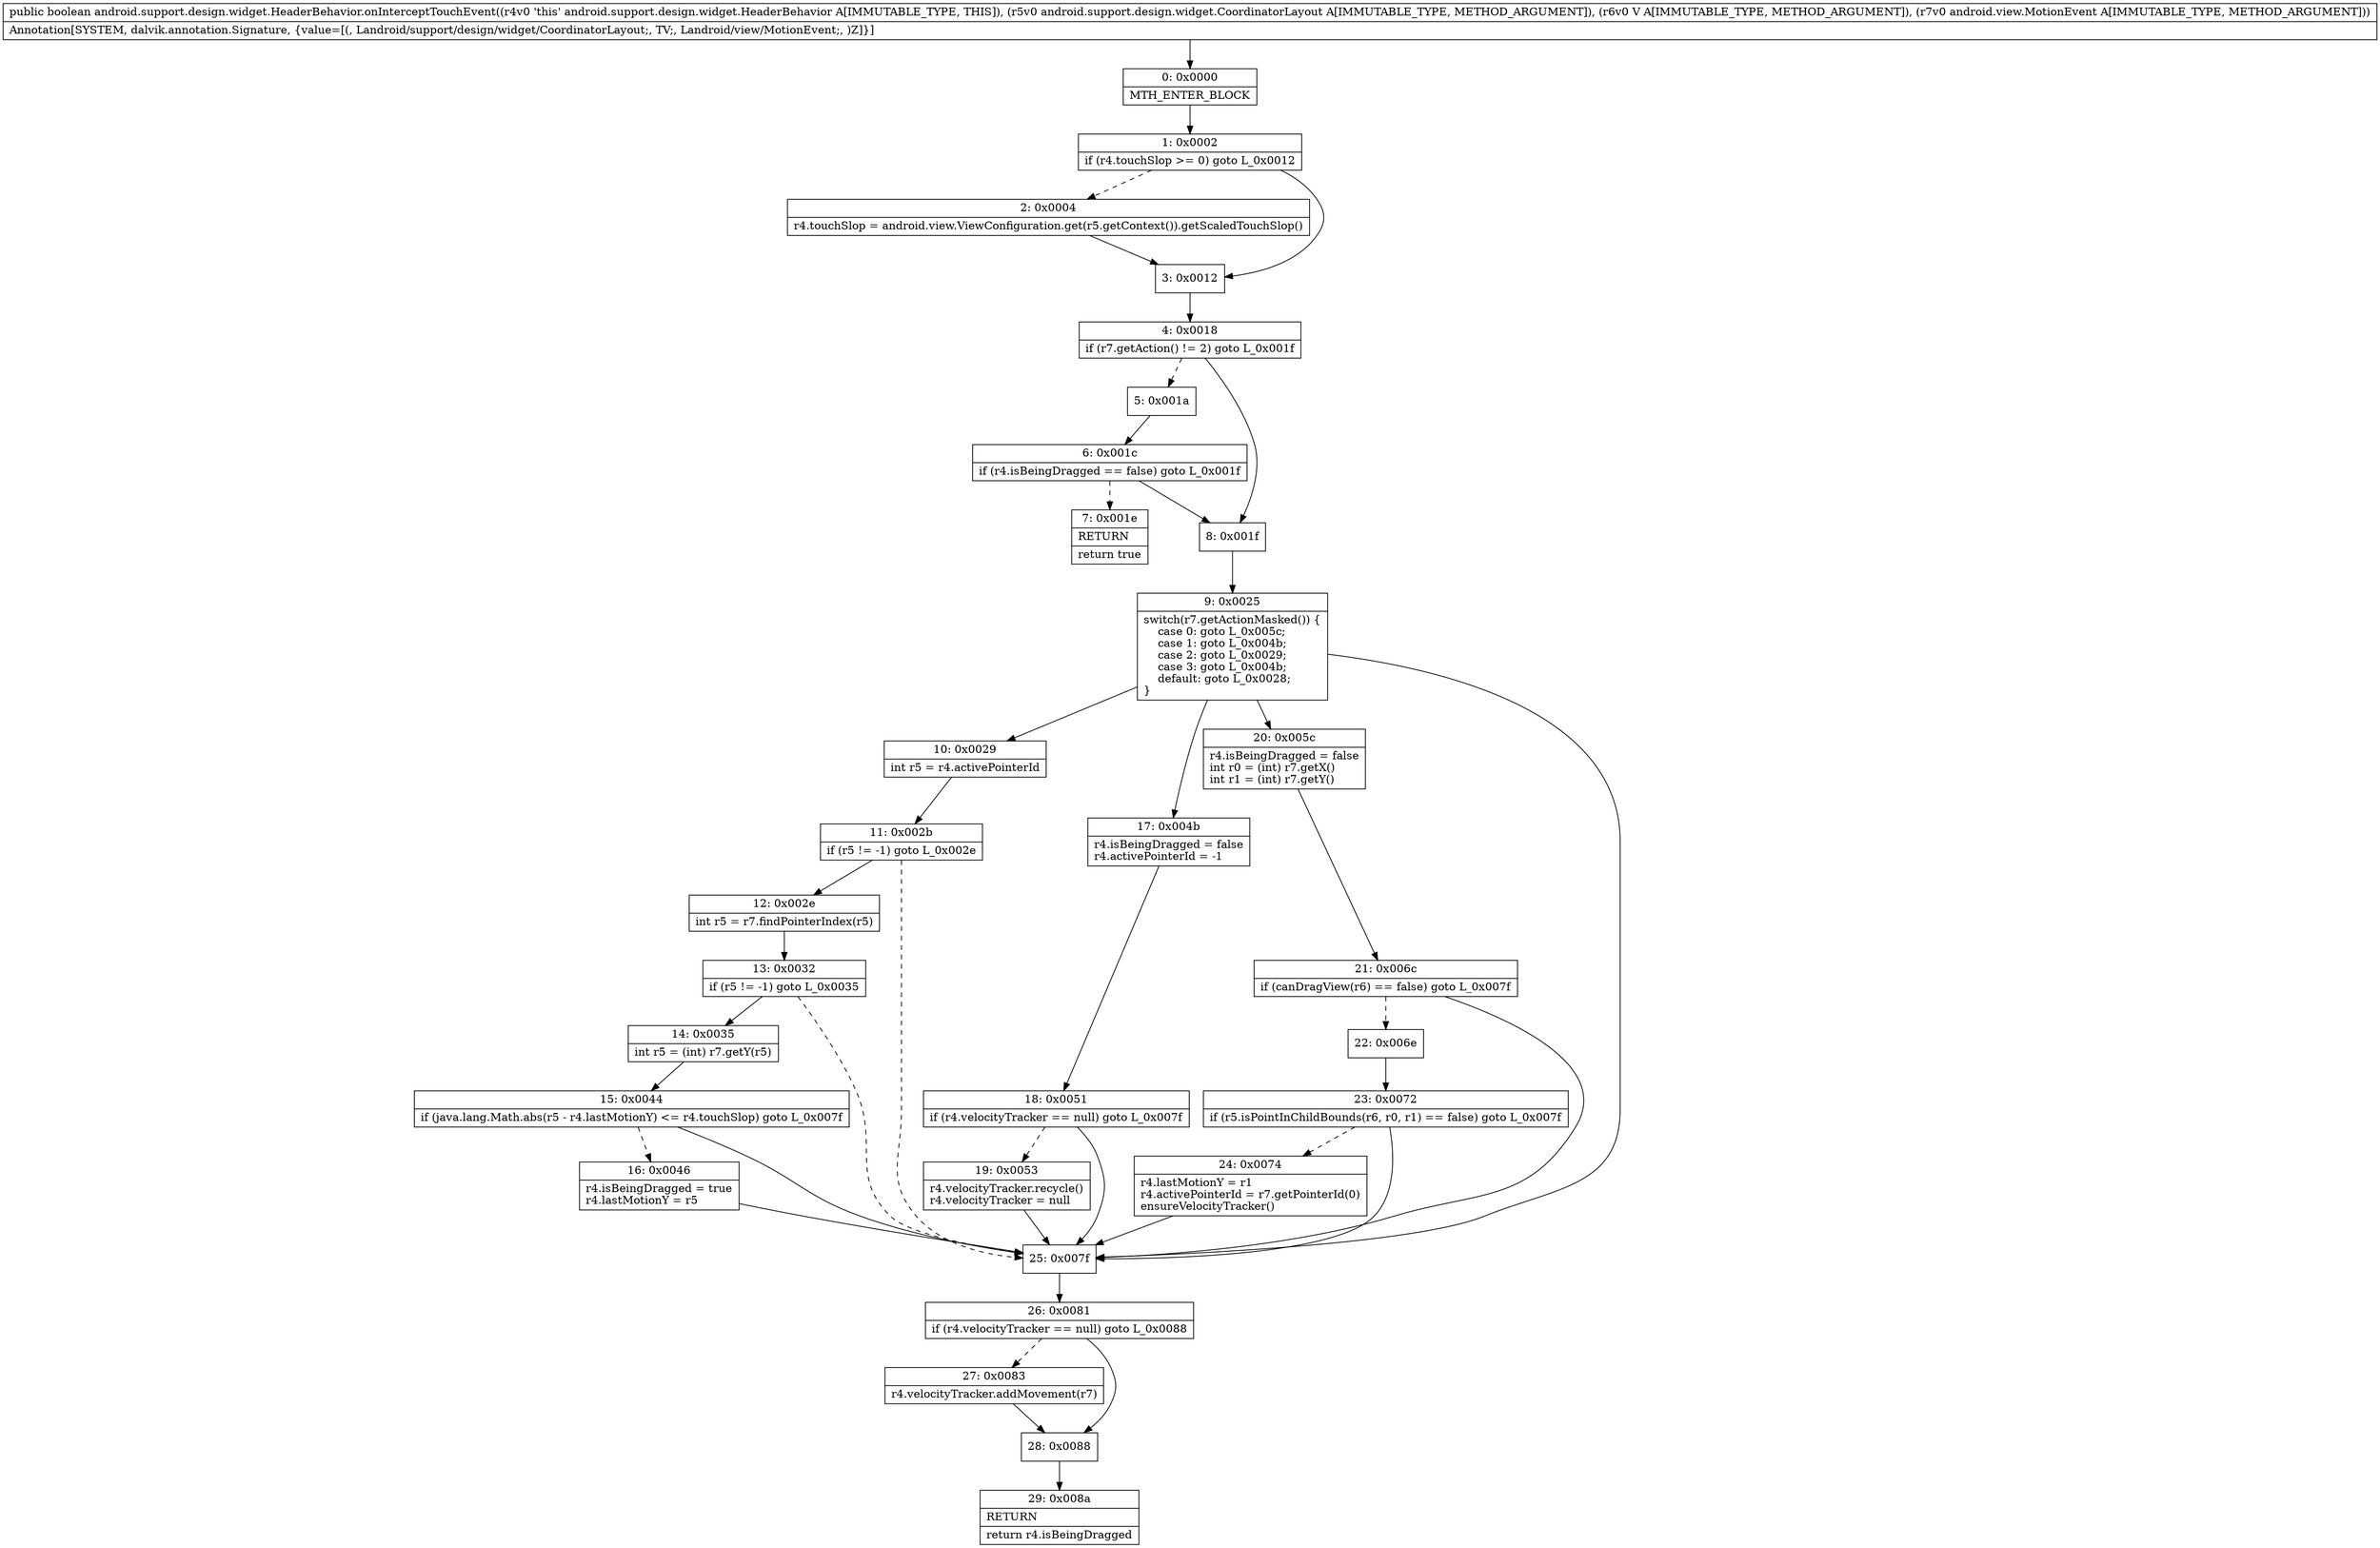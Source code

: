 digraph "CFG forandroid.support.design.widget.HeaderBehavior.onInterceptTouchEvent(Landroid\/support\/design\/widget\/CoordinatorLayout;Landroid\/view\/View;Landroid\/view\/MotionEvent;)Z" {
Node_0 [shape=record,label="{0\:\ 0x0000|MTH_ENTER_BLOCK\l}"];
Node_1 [shape=record,label="{1\:\ 0x0002|if (r4.touchSlop \>= 0) goto L_0x0012\l}"];
Node_2 [shape=record,label="{2\:\ 0x0004|r4.touchSlop = android.view.ViewConfiguration.get(r5.getContext()).getScaledTouchSlop()\l}"];
Node_3 [shape=record,label="{3\:\ 0x0012}"];
Node_4 [shape=record,label="{4\:\ 0x0018|if (r7.getAction() != 2) goto L_0x001f\l}"];
Node_5 [shape=record,label="{5\:\ 0x001a}"];
Node_6 [shape=record,label="{6\:\ 0x001c|if (r4.isBeingDragged == false) goto L_0x001f\l}"];
Node_7 [shape=record,label="{7\:\ 0x001e|RETURN\l|return true\l}"];
Node_8 [shape=record,label="{8\:\ 0x001f}"];
Node_9 [shape=record,label="{9\:\ 0x0025|switch(r7.getActionMasked()) \{\l    case 0: goto L_0x005c;\l    case 1: goto L_0x004b;\l    case 2: goto L_0x0029;\l    case 3: goto L_0x004b;\l    default: goto L_0x0028;\l\}\l}"];
Node_10 [shape=record,label="{10\:\ 0x0029|int r5 = r4.activePointerId\l}"];
Node_11 [shape=record,label="{11\:\ 0x002b|if (r5 != \-1) goto L_0x002e\l}"];
Node_12 [shape=record,label="{12\:\ 0x002e|int r5 = r7.findPointerIndex(r5)\l}"];
Node_13 [shape=record,label="{13\:\ 0x0032|if (r5 != \-1) goto L_0x0035\l}"];
Node_14 [shape=record,label="{14\:\ 0x0035|int r5 = (int) r7.getY(r5)\l}"];
Node_15 [shape=record,label="{15\:\ 0x0044|if (java.lang.Math.abs(r5 \- r4.lastMotionY) \<= r4.touchSlop) goto L_0x007f\l}"];
Node_16 [shape=record,label="{16\:\ 0x0046|r4.isBeingDragged = true\lr4.lastMotionY = r5\l}"];
Node_17 [shape=record,label="{17\:\ 0x004b|r4.isBeingDragged = false\lr4.activePointerId = \-1\l}"];
Node_18 [shape=record,label="{18\:\ 0x0051|if (r4.velocityTracker == null) goto L_0x007f\l}"];
Node_19 [shape=record,label="{19\:\ 0x0053|r4.velocityTracker.recycle()\lr4.velocityTracker = null\l}"];
Node_20 [shape=record,label="{20\:\ 0x005c|r4.isBeingDragged = false\lint r0 = (int) r7.getX()\lint r1 = (int) r7.getY()\l}"];
Node_21 [shape=record,label="{21\:\ 0x006c|if (canDragView(r6) == false) goto L_0x007f\l}"];
Node_22 [shape=record,label="{22\:\ 0x006e}"];
Node_23 [shape=record,label="{23\:\ 0x0072|if (r5.isPointInChildBounds(r6, r0, r1) == false) goto L_0x007f\l}"];
Node_24 [shape=record,label="{24\:\ 0x0074|r4.lastMotionY = r1\lr4.activePointerId = r7.getPointerId(0)\lensureVelocityTracker()\l}"];
Node_25 [shape=record,label="{25\:\ 0x007f}"];
Node_26 [shape=record,label="{26\:\ 0x0081|if (r4.velocityTracker == null) goto L_0x0088\l}"];
Node_27 [shape=record,label="{27\:\ 0x0083|r4.velocityTracker.addMovement(r7)\l}"];
Node_28 [shape=record,label="{28\:\ 0x0088}"];
Node_29 [shape=record,label="{29\:\ 0x008a|RETURN\l|return r4.isBeingDragged\l}"];
MethodNode[shape=record,label="{public boolean android.support.design.widget.HeaderBehavior.onInterceptTouchEvent((r4v0 'this' android.support.design.widget.HeaderBehavior A[IMMUTABLE_TYPE, THIS]), (r5v0 android.support.design.widget.CoordinatorLayout A[IMMUTABLE_TYPE, METHOD_ARGUMENT]), (r6v0 V A[IMMUTABLE_TYPE, METHOD_ARGUMENT]), (r7v0 android.view.MotionEvent A[IMMUTABLE_TYPE, METHOD_ARGUMENT]))  | Annotation[SYSTEM, dalvik.annotation.Signature, \{value=[(, Landroid\/support\/design\/widget\/CoordinatorLayout;, TV;, Landroid\/view\/MotionEvent;, )Z]\}]\l}"];
MethodNode -> Node_0;
Node_0 -> Node_1;
Node_1 -> Node_2[style=dashed];
Node_1 -> Node_3;
Node_2 -> Node_3;
Node_3 -> Node_4;
Node_4 -> Node_5[style=dashed];
Node_4 -> Node_8;
Node_5 -> Node_6;
Node_6 -> Node_7[style=dashed];
Node_6 -> Node_8;
Node_8 -> Node_9;
Node_9 -> Node_10;
Node_9 -> Node_17;
Node_9 -> Node_20;
Node_9 -> Node_25;
Node_10 -> Node_11;
Node_11 -> Node_12;
Node_11 -> Node_25[style=dashed];
Node_12 -> Node_13;
Node_13 -> Node_14;
Node_13 -> Node_25[style=dashed];
Node_14 -> Node_15;
Node_15 -> Node_16[style=dashed];
Node_15 -> Node_25;
Node_16 -> Node_25;
Node_17 -> Node_18;
Node_18 -> Node_19[style=dashed];
Node_18 -> Node_25;
Node_19 -> Node_25;
Node_20 -> Node_21;
Node_21 -> Node_22[style=dashed];
Node_21 -> Node_25;
Node_22 -> Node_23;
Node_23 -> Node_24[style=dashed];
Node_23 -> Node_25;
Node_24 -> Node_25;
Node_25 -> Node_26;
Node_26 -> Node_27[style=dashed];
Node_26 -> Node_28;
Node_27 -> Node_28;
Node_28 -> Node_29;
}

